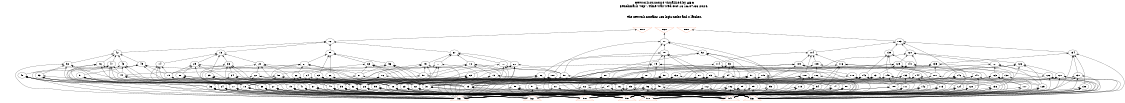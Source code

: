 # Network structure generated by ABC

digraph network {
size = "7.5,10";
center = true;
edge [dir = back];

{
  node [shape = plaintext];
  edge [style = invis];
  LevelTitle1 [label=""];
  LevelTitle2 [label=""];
  Level6 [label = ""];
  Level5 [label = ""];
  Level4 [label = ""];
  Level3 [label = ""];
  Level2 [label = ""];
  Level1 [label = ""];
  Level0 [label = ""];
  LevelTitle1 ->  LevelTitle2 ->  Level6 ->  Level5 ->  Level4 ->  Level3 ->  Level2 ->  Level1 ->  Level0;
}

{
  rank = same;
  LevelTitle1;
  title1 [shape=plaintext,
          fontsize=20,
          fontname = "Times-Roman",
          label="Network structure visualized by ABC\nBenchmark \"top\". Time was Wed Oct 16 16:07:36 2024. "
         ];
}

{
  rank = same;
  LevelTitle2;
  title2 [shape=plaintext,
          fontsize=18,
          fontname = "Times-Roman",
          label="The network contains 135 logic nodes and 0 latches.\n"
         ];
}

{
  rank = same;
  Level6;
  Node8 [label = "o_1_", shape = invtriangle, color = coral, fillcolor = coral];
  Node9 [label = "o_2_", shape = invtriangle, color = coral, fillcolor = coral];
  Node10 [label = "o_0_", shape = invtriangle, color = coral, fillcolor = coral];
}

{
  rank = same;
  Level5;
  Node12 [label = "12\n", shape = ellipse];
  Node77 [label = "77\n", shape = ellipse];
  Node103 [label = "103\n", shape = ellipse];
}

{
  rank = same;
  Level4;
  Node13 [label = "13\n", shape = ellipse];
  Node42 [label = "42\n", shape = ellipse];
  Node55 [label = "55\n", shape = ellipse];
  Node67 [label = "67\n", shape = ellipse];
  Node78 [label = "78\n", shape = ellipse];
  Node92 [label = "92\n", shape = ellipse];
  Node104 [label = "104\n", shape = ellipse];
  Node120 [label = "120\n", shape = ellipse];
  Node134 [label = "134\n", shape = ellipse];
  Node139 [label = "139\n", shape = ellipse];
}

{
  rank = same;
  Level3;
  Node14 [label = "14\n", shape = ellipse];
  Node20 [label = "20\n", shape = ellipse];
  Node29 [label = "29\n", shape = ellipse];
  Node33 [label = "33\n", shape = ellipse];
  Node43 [label = "43\n", shape = ellipse];
  Node46 [label = "46\n", shape = ellipse];
  Node47 [label = "47\n", shape = ellipse];
  Node49 [label = "49\n", shape = ellipse];
  Node52 [label = "52\n", shape = ellipse];
  Node56 [label = "56\n", shape = ellipse];
  Node61 [label = "61\n", shape = ellipse];
  Node63 [label = "63\n", shape = ellipse];
  Node68 [label = "68\n", shape = ellipse];
  Node70 [label = "70\n", shape = ellipse];
  Node71 [label = "71\n", shape = ellipse];
  Node72 [label = "72\n", shape = ellipse];
  Node75 [label = "75\n", shape = ellipse];
  Node79 [label = "79\n", shape = ellipse];
  Node93 [label = "93\n", shape = ellipse];
  Node105 [label = "105\n", shape = ellipse];
  Node109 [label = "109\n", shape = ellipse];
  Node114 [label = "114\n", shape = ellipse];
  Node116 [label = "116\n", shape = ellipse];
  Node121 [label = "121\n", shape = ellipse];
  Node126 [label = "126\n", shape = ellipse];
  Node129 [label = "129\n", shape = ellipse];
  Node135 [label = "135\n", shape = ellipse];
  Node140 [label = "140\n", shape = ellipse];
}

{
  rank = same;
  Level2;
  Node15 [label = "15\n", shape = ellipse];
  Node21 [label = "21\n", shape = ellipse];
  Node22 [label = "22\n", shape = ellipse];
  Node30 [label = "30\n", shape = ellipse];
  Node34 [label = "34\n", shape = ellipse];
  Node39 [label = "39\n", shape = ellipse];
  Node44 [label = "44\n", shape = ellipse];
  Node48 [label = "48\n", shape = ellipse];
  Node50 [label = "50\n", shape = ellipse];
  Node51 [label = "51\n", shape = ellipse];
  Node53 [label = "53\n", shape = ellipse];
  Node57 [label = "57\n", shape = ellipse];
  Node58 [label = "58\n", shape = ellipse];
  Node62 [label = "62\n", shape = ellipse];
  Node64 [label = "64\n", shape = ellipse];
  Node65 [label = "65\n", shape = ellipse];
  Node66 [label = "66\n", shape = ellipse];
  Node69 [label = "69\n", shape = ellipse];
  Node73 [label = "73\n", shape = ellipse];
  Node76 [label = "76\n", shape = ellipse];
  Node80 [label = "80\n", shape = ellipse];
  Node83 [label = "83\n", shape = ellipse];
  Node86 [label = "86\n", shape = ellipse];
  Node87 [label = "87\n", shape = ellipse];
  Node90 [label = "90\n", shape = ellipse];
  Node94 [label = "94\n", shape = ellipse];
  Node97 [label = "97\n", shape = ellipse];
  Node100 [label = "100\n", shape = ellipse];
  Node101 [label = "101\n", shape = ellipse];
  Node106 [label = "106\n", shape = ellipse];
  Node107 [label = "107\n", shape = ellipse];
  Node110 [label = "110\n", shape = ellipse];
  Node115 [label = "115\n", shape = ellipse];
  Node118 [label = "118\n", shape = ellipse];
  Node122 [label = "122\n", shape = ellipse];
  Node123 [label = "123\n", shape = ellipse];
  Node127 [label = "127\n", shape = ellipse];
  Node130 [label = "130\n", shape = ellipse];
  Node131 [label = "131\n", shape = ellipse];
  Node132 [label = "132\n", shape = ellipse];
  Node133 [label = "133\n", shape = ellipse];
  Node137 [label = "137\n", shape = ellipse];
  Node141 [label = "141\n", shape = ellipse];
  Node143 [label = "143\n", shape = ellipse];
  Node144 [label = "144\n", shape = ellipse];
  Node145 [label = "145\n", shape = ellipse];
  Node146 [label = "146\n", shape = ellipse];
}

{
  rank = same;
  Level1;
  Node16 [label = "16\n", shape = ellipse];
  Node17 [label = "17\n", shape = ellipse];
  Node18 [label = "18\n", shape = ellipse];
  Node19 [label = "19\n", shape = ellipse];
  Node23 [label = "23\n", shape = ellipse];
  Node24 [label = "24\n", shape = ellipse];
  Node25 [label = "25\n", shape = ellipse];
  Node26 [label = "26\n", shape = ellipse];
  Node27 [label = "27\n", shape = ellipse];
  Node28 [label = "28\n", shape = ellipse];
  Node31 [label = "31\n", shape = ellipse];
  Node32 [label = "32\n", shape = ellipse];
  Node35 [label = "35\n", shape = ellipse];
  Node36 [label = "36\n", shape = ellipse];
  Node37 [label = "37\n", shape = ellipse];
  Node38 [label = "38\n", shape = ellipse];
  Node40 [label = "40\n", shape = ellipse];
  Node41 [label = "41\n", shape = ellipse];
  Node45 [label = "45\n", shape = ellipse];
  Node54 [label = "54\n", shape = ellipse];
  Node59 [label = "59\n", shape = ellipse];
  Node60 [label = "60\n", shape = ellipse];
  Node74 [label = "74\n", shape = ellipse];
  Node81 [label = "81\n", shape = ellipse];
  Node82 [label = "82\n", shape = ellipse];
  Node84 [label = "84\n", shape = ellipse];
  Node85 [label = "85\n", shape = ellipse];
  Node88 [label = "88\n", shape = ellipse];
  Node89 [label = "89\n", shape = ellipse];
  Node91 [label = "91\n", shape = ellipse];
  Node95 [label = "95\n", shape = ellipse];
  Node96 [label = "96\n", shape = ellipse];
  Node98 [label = "98\n", shape = ellipse];
  Node99 [label = "99\n", shape = ellipse];
  Node102 [label = "102\n", shape = ellipse];
  Node108 [label = "108\n", shape = ellipse];
  Node111 [label = "111\n", shape = ellipse];
  Node112 [label = "112\n", shape = ellipse];
  Node113 [label = "113\n", shape = ellipse];
  Node117 [label = "117\n", shape = ellipse];
  Node119 [label = "119\n", shape = ellipse];
  Node124 [label = "124\n", shape = ellipse];
  Node125 [label = "125\n", shape = ellipse];
  Node128 [label = "128\n", shape = ellipse];
  Node136 [label = "136\n", shape = ellipse];
  Node138 [label = "138\n", shape = ellipse];
  Node142 [label = "142\n", shape = ellipse];
}

{
  rank = same;
  Level0;
  Node1 [label = "i_5_", shape = triangle, color = coral, fillcolor = coral];
  Node2 [label = "i_6_", shape = triangle, color = coral, fillcolor = coral];
  Node3 [label = "i_3_", shape = triangle, color = coral, fillcolor = coral];
  Node4 [label = "i_4_", shape = triangle, color = coral, fillcolor = coral];
  Node5 [label = "i_1_", shape = triangle, color = coral, fillcolor = coral];
  Node6 [label = "i_2_", shape = triangle, color = coral, fillcolor = coral];
  Node7 [label = "i_0_", shape = triangle, color = coral, fillcolor = coral];
}

title1 -> title2 [style = invis];
title2 -> Node8 [style = invis];
title2 -> Node9 [style = invis];
title2 -> Node10 [style = invis];
Node8 -> Node9 [style = invis];
Node9 -> Node10 [style = invis];
Node8 -> Node12 [style = solid];
Node9 -> Node77 [style = solid];
Node10 -> Node103 [style = solid];
Node12 -> Node13 [style = solid];
Node12 -> Node42 [style = solid];
Node12 -> Node55 [style = solid];
Node12 -> Node67 [style = solid];
Node13 -> Node14 [style = solid];
Node13 -> Node20 [style = solid];
Node13 -> Node29 [style = solid];
Node13 -> Node33 [style = solid];
Node13 -> Node39 [style = solid];
Node14 -> Node15 [style = solid];
Node14 -> Node17 [style = solid];
Node14 -> Node18 [style = solid];
Node14 -> Node19 [style = solid];
Node15 -> Node16 [style = solid];
Node15 -> Node2 [style = solid];
Node16 -> Node1 [style = solid];
Node16 -> Node3 [style = solid];
Node16 -> Node4 [style = solid];
Node17 -> Node5 [style = solid];
Node17 -> Node6 [style = solid];
Node17 -> Node7 [style = solid];
Node18 -> Node5 [style = solid];
Node18 -> Node6 [style = solid];
Node18 -> Node7 [style = solid];
Node19 -> Node1 [style = solid];
Node19 -> Node2 [style = solid];
Node19 -> Node3 [style = solid];
Node19 -> Node4 [style = solid];
Node20 -> Node21 [style = solid];
Node20 -> Node22 [style = solid];
Node20 -> Node26 [style = solid];
Node20 -> Node27 [style = solid];
Node20 -> Node28 [style = solid];
Node21 -> Node16 [style = solid];
Node21 -> Node2 [style = solid];
Node22 -> Node18 [style = solid];
Node22 -> Node23 [style = solid];
Node22 -> Node24 [style = solid];
Node22 -> Node25 [style = solid];
Node23 -> Node1 [style = solid];
Node23 -> Node2 [style = solid];
Node23 -> Node3 [style = solid];
Node23 -> Node4 [style = solid];
Node24 -> Node1 [style = solid];
Node24 -> Node2 [style = solid];
Node24 -> Node3 [style = solid];
Node24 -> Node4 [style = solid];
Node25 -> Node5 [style = solid];
Node25 -> Node6 [style = solid];
Node25 -> Node7 [style = solid];
Node26 -> Node5 [style = solid];
Node26 -> Node6 [style = solid];
Node26 -> Node7 [style = solid];
Node27 -> Node1 [style = solid];
Node27 -> Node2 [style = solid];
Node27 -> Node3 [style = solid];
Node27 -> Node4 [style = solid];
Node28 -> Node5 [style = solid];
Node28 -> Node6 [style = solid];
Node28 -> Node7 [style = solid];
Node29 -> Node15 [style = solid];
Node29 -> Node30 [style = solid];
Node29 -> Node27 [style = solid];
Node29 -> Node25 [style = solid];
Node29 -> Node32 [style = solid];
Node30 -> Node17 [style = solid];
Node30 -> Node19 [style = solid];
Node30 -> Node24 [style = solid];
Node30 -> Node31 [style = solid];
Node31 -> Node5 [style = solid];
Node31 -> Node6 [style = solid];
Node31 -> Node7 [style = solid];
Node32 -> Node5 [style = solid];
Node32 -> Node6 [style = solid];
Node32 -> Node7 [style = solid];
Node33 -> Node34 [style = solid];
Node33 -> Node26 [style = solid];
Node33 -> Node32 [style = solid];
Node33 -> Node37 [style = solid];
Node33 -> Node38 [style = solid];
Node34 -> Node28 [style = solid];
Node34 -> Node32 [style = solid];
Node34 -> Node35 [style = solid];
Node34 -> Node36 [style = solid];
Node35 -> Node1 [style = solid];
Node35 -> Node2 [style = solid];
Node35 -> Node3 [style = solid];
Node35 -> Node4 [style = solid];
Node36 -> Node1 [style = solid];
Node36 -> Node2 [style = solid];
Node36 -> Node3 [style = solid];
Node36 -> Node4 [style = solid];
Node37 -> Node1 [style = solid];
Node37 -> Node2 [style = solid];
Node37 -> Node3 [style = solid];
Node37 -> Node4 [style = solid];
Node38 -> Node1 [style = solid];
Node38 -> Node2 [style = solid];
Node38 -> Node3 [style = solid];
Node38 -> Node4 [style = solid];
Node39 -> Node17 [style = solid];
Node39 -> Node40 [style = solid];
Node39 -> Node26 [style = solid];
Node39 -> Node41 [style = solid];
Node40 -> Node1 [style = solid];
Node40 -> Node2 [style = solid];
Node40 -> Node3 [style = solid];
Node40 -> Node4 [style = solid];
Node41 -> Node1 [style = solid];
Node41 -> Node2 [style = solid];
Node41 -> Node3 [style = solid];
Node41 -> Node4 [style = solid];
Node42 -> Node43 [style = solid];
Node42 -> Node46 [style = solid];
Node42 -> Node47 [style = solid];
Node42 -> Node49 [style = solid];
Node42 -> Node52 [style = solid];
Node43 -> Node44 [style = solid];
Node43 -> Node17 [style = solid];
Node43 -> Node26 [style = solid];
Node43 -> Node35 [style = solid];
Node44 -> Node45 [style = solid];
Node44 -> Node2 [style = solid];
Node44 -> Node3 [style = solid];
Node45 -> Node1 [style = solid];
Node45 -> Node4 [style = solid];
Node46 -> Node44 [style = solid];
Node46 -> Node18 [style = solid];
Node46 -> Node32 [style = solid];
Node46 -> Node36 [style = solid];
Node47 -> Node44 [style = solid];
Node47 -> Node48 [style = solid];
Node47 -> Node26 [style = solid];
Node47 -> Node18 [style = solid];
Node47 -> Node27 [style = solid];
Node48 -> Node26 [style = solid];
Node48 -> Node1 [style = solid];
Node48 -> Node2 [style = solid];
Node48 -> Node3 [style = solid];
Node48 -> Node4 [style = solid];
Node49 -> Node15 [style = solid];
Node49 -> Node50 [style = solid];
Node49 -> Node51 [style = solid];
Node49 -> Node18 [style = solid];
Node49 -> Node28 [style = solid];
Node50 -> Node45 [style = solid];
Node50 -> Node2 [style = solid];
Node50 -> Node3 [style = solid];
Node51 -> Node17 [style = solid];
Node51 -> Node40 [style = solid];
Node51 -> Node18 [style = solid];
Node51 -> Node38 [style = solid];
Node52 -> Node53 [style = solid];
Node52 -> Node26 [style = solid];
Node52 -> Node18 [style = solid];
Node52 -> Node54 [style = solid];
Node52 -> Node2 [style = solid];
Node53 -> Node17 [style = solid];
Node53 -> Node28 [style = solid];
Node53 -> Node24 [style = solid];
Node53 -> Node36 [style = solid];
Node54 -> Node1 [style = solid];
Node54 -> Node3 [style = solid];
Node54 -> Node4 [style = solid];
Node55 -> Node56 [style = solid];
Node55 -> Node61 [style = solid];
Node55 -> Node63 [style = solid];
Node55 -> Node65 [style = solid];
Node55 -> Node66 [style = solid];
Node56 -> Node21 [style = solid];
Node56 -> Node57 [style = solid];
Node56 -> Node58 [style = solid];
Node56 -> Node25 [style = solid];
Node56 -> Node31 [style = solid];
Node57 -> Node54 [style = solid];
Node57 -> Node2 [style = solid];
Node58 -> Node17 [style = solid];
Node58 -> Node38 [style = solid];
Node58 -> Node59 [style = solid];
Node58 -> Node60 [style = solid];
Node59 -> Node1 [style = solid];
Node59 -> Node2 [style = solid];
Node59 -> Node3 [style = solid];
Node59 -> Node4 [style = solid];
Node60 -> Node5 [style = solid];
Node60 -> Node6 [style = solid];
Node60 -> Node7 [style = solid];
Node61 -> Node15 [style = solid];
Node61 -> Node62 [style = solid];
Node61 -> Node31 [style = solid];
Node61 -> Node37 [style = solid];
Node61 -> Node60 [style = solid];
Node62 -> Node41 [style = solid];
Node62 -> Node19 [style = solid];
Node62 -> Node31 [style = solid];
Node62 -> Node60 [style = solid];
Node63 -> Node21 [style = solid];
Node63 -> Node64 [style = solid];
Node63 -> Node23 [style = solid];
Node63 -> Node31 [style = solid];
Node63 -> Node60 [style = solid];
Node64 -> Node41 [style = solid];
Node64 -> Node25 [style = solid];
Node64 -> Node37 [style = solid];
Node65 -> Node28 [style = solid];
Node65 -> Node32 [style = solid];
Node65 -> Node37 [style = solid];
Node65 -> Node59 [style = solid];
Node66 -> Node40 [style = solid];
Node66 -> Node59 [style = solid];
Node66 -> Node60 [style = solid];
Node67 -> Node68 [style = solid];
Node67 -> Node70 [style = solid];
Node67 -> Node71 [style = solid];
Node67 -> Node72 [style = solid];
Node67 -> Node75 [style = solid];
Node68 -> Node50 [style = solid];
Node68 -> Node69 [style = solid];
Node68 -> Node25 [style = solid];
Node68 -> Node31 [style = solid];
Node68 -> Node35 [style = solid];
Node69 -> Node27 [style = solid];
Node69 -> Node23 [style = solid];
Node69 -> Node31 [style = solid];
Node69 -> Node32 [style = solid];
Node70 -> Node50 [style = solid];
Node70 -> Node17 [style = solid];
Node70 -> Node23 [style = solid];
Node70 -> Node25 [style = solid];
Node71 -> Node44 [style = solid];
Node71 -> Node40 [style = solid];
Node71 -> Node32 [style = solid];
Node71 -> Node60 [style = solid];
Node72 -> Node57 [style = solid];
Node72 -> Node73 [style = solid];
Node72 -> Node25 [style = solid];
Node72 -> Node36 [style = solid];
Node72 -> Node60 [style = solid];
Node73 -> Node74 [style = solid];
Node73 -> Node16 [style = solid];
Node73 -> Node28 [style = solid];
Node73 -> Node2 [style = solid];
Node74 -> Node1 [style = solid];
Node74 -> Node3 [style = solid];
Node74 -> Node4 [style = solid];
Node75 -> Node57 [style = solid];
Node75 -> Node76 [style = solid];
Node75 -> Node18 [style = solid];
Node75 -> Node28 [style = solid];
Node75 -> Node59 [style = solid];
Node76 -> Node19 [style = solid];
Node76 -> Node31 [style = solid];
Node76 -> Node32 [style = solid];
Node76 -> Node35 [style = solid];
Node77 -> Node78 [style = solid];
Node77 -> Node92 [style = solid];
Node77 -> Node100 [style = solid];
Node77 -> Node101 [style = solid];
Node77 -> Node102 [style = solid];
Node78 -> Node79 [style = solid];
Node78 -> Node83 [style = solid];
Node78 -> Node86 [style = solid];
Node78 -> Node87 [style = solid];
Node78 -> Node90 [style = solid];
Node79 -> Node80 [style = solid];
Node79 -> Node26 [style = solid];
Node79 -> Node82 [style = solid];
Node79 -> Node3 [style = solid];
Node79 -> Node4 [style = solid];
Node80 -> Node81 [style = solid];
Node80 -> Node2 [style = solid];
Node81 -> Node3 [style = solid];
Node81 -> Node4 [style = solid];
Node81 -> Node6 [style = solid];
Node82 -> Node3 [style = solid];
Node82 -> Node6 [style = solid];
Node82 -> Node7 [style = solid];
Node83 -> Node84 [style = solid];
Node83 -> Node85 [style = solid];
Node83 -> Node2 [style = solid];
Node83 -> Node4 [style = solid];
Node84 -> Node4 [style = solid];
Node84 -> Node5 [style = solid];
Node84 -> Node6 [style = solid];
Node85 -> Node3 [style = solid];
Node85 -> Node5 [style = solid];
Node85 -> Node6 [style = solid];
Node86 -> Node26 [style = solid];
Node86 -> Node81 [style = solid];
Node86 -> Node1 [style = solid];
Node86 -> Node2 [style = solid];
Node87 -> Node82 [style = solid];
Node87 -> Node88 [style = solid];
Node87 -> Node89 [style = solid];
Node87 -> Node1 [style = solid];
Node87 -> Node2 [style = solid];
Node88 -> Node3 [style = solid];
Node88 -> Node5 [style = solid];
Node88 -> Node7 [style = solid];
Node89 -> Node3 [style = solid];
Node89 -> Node4 [style = solid];
Node89 -> Node7 [style = solid];
Node90 -> Node26 [style = solid];
Node90 -> Node84 [style = solid];
Node90 -> Node85 [style = solid];
Node90 -> Node91 [style = solid];
Node90 -> Node1 [style = solid];
Node91 -> Node4 [style = solid];
Node91 -> Node6 [style = solid];
Node91 -> Node7 [style = solid];
Node92 -> Node93 [style = solid];
Node92 -> Node50 [style = solid];
Node92 -> Node97 [style = solid];
Node92 -> Node98 [style = solid];
Node92 -> Node99 [style = solid];
Node93 -> Node94 [style = solid];
Node93 -> Node45 [style = solid];
Node93 -> Node96 [style = solid];
Node93 -> Node2 [style = solid];
Node93 -> Node6 [style = solid];
Node94 -> Node95 [style = solid];
Node94 -> Node2 [style = solid];
Node94 -> Node7 [style = solid];
Node95 -> Node1 [style = solid];
Node95 -> Node3 [style = solid];
Node96 -> Node1 [style = solid];
Node96 -> Node2 [style = solid];
Node96 -> Node3 [style = solid];
Node96 -> Node5 [style = solid];
Node96 -> Node6 [style = solid];
Node97 -> Node45 [style = solid];
Node97 -> Node95 [style = solid];
Node97 -> Node2 [style = solid];
Node97 -> Node5 [style = solid];
Node97 -> Node7 [style = solid];
Node98 -> Node1 [style = solid];
Node98 -> Node2 [style = solid];
Node98 -> Node5 [style = solid];
Node98 -> Node6 [style = solid];
Node98 -> Node7 [style = solid];
Node99 -> Node1 [style = solid];
Node99 -> Node3 [style = solid];
Node99 -> Node4 [style = solid];
Node99 -> Node5 [style = solid];
Node99 -> Node7 [style = solid];
Node100 -> Node91 [style = solid];
Node100 -> Node2 [style = solid];
Node100 -> Node3 [style = solid];
Node100 -> Node4 [style = solid];
Node100 -> Node5 [style = solid];
Node101 -> Node85 [style = solid];
Node101 -> Node82 [style = solid];
Node101 -> Node1 [style = solid];
Node101 -> Node2 [style = solid];
Node102 -> Node2 [style = solid];
Node102 -> Node3 [style = solid];
Node102 -> Node4 [style = solid];
Node102 -> Node5 [style = solid];
Node102 -> Node7 [style = solid];
Node103 -> Node104 [style = solid];
Node103 -> Node120 [style = solid];
Node103 -> Node134 [style = solid];
Node103 -> Node139 [style = solid];
Node103 -> Node146 [style = solid];
Node104 -> Node105 [style = solid];
Node104 -> Node109 [style = solid];
Node104 -> Node114 [style = solid];
Node104 -> Node116 [style = solid];
Node104 -> Node118 [style = solid];
Node105 -> Node106 [style = solid];
Node105 -> Node107 [style = solid];
Node105 -> Node17 [style = solid];
Node106 -> Node60 [style = solid];
Node106 -> Node1 [style = solid];
Node106 -> Node2 [style = solid];
Node106 -> Node3 [style = solid];
Node107 -> Node108 [style = solid];
Node107 -> Node4 [style = solid];
Node108 -> Node1 [style = solid];
Node108 -> Node2 [style = solid];
Node109 -> Node110 [style = solid];
Node109 -> Node28 [style = solid];
Node109 -> Node60 [style = solid];
Node109 -> Node112 [style = solid];
Node109 -> Node113 [style = solid];
Node110 -> Node18 [style = solid];
Node110 -> Node108 [style = solid];
Node110 -> Node111 [style = solid];
Node110 -> Node4 [style = solid];
Node111 -> Node3 [style = solid];
Node111 -> Node5 [style = solid];
Node111 -> Node6 [style = solid];
Node112 -> Node1 [style = solid];
Node112 -> Node2 [style = solid];
Node112 -> Node4 [style = solid];
Node113 -> Node1 [style = solid];
Node113 -> Node2 [style = solid];
Node113 -> Node3 [style = solid];
Node114 -> Node115 [style = solid];
Node114 -> Node16 [style = solid];
Node114 -> Node31 [style = solid];
Node115 -> Node26 [style = solid];
Node115 -> Node1 [style = solid];
Node115 -> Node2 [style = solid];
Node115 -> Node3 [style = solid];
Node116 -> Node107 [style = solid];
Node116 -> Node25 [style = solid];
Node116 -> Node54 [style = solid];
Node116 -> Node117 [style = solid];
Node116 -> Node5 [style = solid];
Node117 -> Node3 [style = solid];
Node117 -> Node6 [style = solid];
Node118 -> Node82 [style = solid];
Node118 -> Node119 [style = solid];
Node118 -> Node1 [style = solid];
Node118 -> Node2 [style = solid];
Node118 -> Node4 [style = solid];
Node119 -> Node3 [style = solid];
Node119 -> Node5 [style = solid];
Node119 -> Node7 [style = solid];
Node120 -> Node121 [style = solid];
Node120 -> Node126 [style = solid];
Node120 -> Node129 [style = solid];
Node120 -> Node132 [style = solid];
Node120 -> Node133 [style = solid];
Node121 -> Node122 [style = solid];
Node121 -> Node123 [style = solid];
Node121 -> Node25 [style = solid];
Node121 -> Node125 [style = solid];
Node122 -> Node26 [style = solid];
Node122 -> Node2 [style = solid];
Node122 -> Node3 [style = solid];
Node122 -> Node4 [style = solid];
Node123 -> Node85 [style = solid];
Node123 -> Node124 [style = solid];
Node123 -> Node117 [style = solid];
Node123 -> Node125 [style = solid];
Node123 -> Node7 [style = solid];
Node124 -> Node1 [style = solid];
Node124 -> Node2 [style = solid];
Node124 -> Node4 [style = solid];
Node125 -> Node1 [style = solid];
Node125 -> Node2 [style = solid];
Node125 -> Node4 [style = solid];
Node126 -> Node127 [style = solid];
Node126 -> Node31 [style = solid];
Node126 -> Node54 [style = solid];
Node126 -> Node125 [style = solid];
Node126 -> Node128 [style = solid];
Node127 -> Node26 [style = solid];
Node127 -> Node28 [style = solid];
Node127 -> Node1 [style = solid];
Node127 -> Node3 [style = solid];
Node127 -> Node4 [style = solid];
Node128 -> Node3 [style = solid];
Node128 -> Node5 [style = solid];
Node128 -> Node6 [style = solid];
Node129 -> Node130 [style = solid];
Node129 -> Node131 [style = solid];
Node129 -> Node26 [style = solid];
Node129 -> Node60 [style = solid];
Node129 -> Node124 [style = solid];
Node130 -> Node45 [style = solid];
Node130 -> Node3 [style = solid];
Node131 -> Node74 [style = solid];
Node131 -> Node18 [style = solid];
Node131 -> Node88 [style = solid];
Node131 -> Node124 [style = solid];
Node132 -> Node74 [style = solid];
Node132 -> Node16 [style = solid];
Node132 -> Node28 [style = solid];
Node132 -> Node32 [style = solid];
Node133 -> Node16 [style = solid];
Node133 -> Node25 [style = solid];
Node133 -> Node111 [style = solid];
Node133 -> Node125 [style = solid];
Node134 -> Node135 [style = solid];
Node134 -> Node137 [style = solid];
Node134 -> Node138 [style = solid];
Node134 -> Node3 [style = solid];
Node134 -> Node6 [style = solid];
Node135 -> Node107 [style = solid];
Node135 -> Node31 [style = solid];
Node135 -> Node32 [style = solid];
Node135 -> Node136 [style = solid];
Node136 -> Node2 [style = solid];
Node136 -> Node3 [style = solid];
Node136 -> Node4 [style = solid];
Node137 -> Node60 [style = solid];
Node137 -> Node1 [style = solid];
Node137 -> Node2 [style = solid];
Node137 -> Node4 [style = solid];
Node138 -> Node1 [style = solid];
Node138 -> Node2 [style = solid];
Node138 -> Node4 [style = solid];
Node138 -> Node5 [style = solid];
Node139 -> Node140 [style = solid];
Node139 -> Node143 [style = solid];
Node139 -> Node144 [style = solid];
Node139 -> Node145 [style = solid];
Node140 -> Node141 [style = solid];
Node140 -> Node25 [style = solid];
Node140 -> Node108 [style = solid];
Node140 -> Node3 [style = solid];
Node141 -> Node142 [style = solid];
Node141 -> Node3 [style = solid];
Node141 -> Node5 [style = solid];
Node141 -> Node7 [style = solid];
Node142 -> Node1 [style = solid];
Node142 -> Node2 [style = solid];
Node142 -> Node4 [style = solid];
Node143 -> Node25 [style = solid];
Node143 -> Node128 [style = solid];
Node143 -> Node1 [style = solid];
Node143 -> Node2 [style = solid];
Node143 -> Node4 [style = solid];
Node144 -> Node142 [style = solid];
Node144 -> Node3 [style = solid];
Node144 -> Node5 [style = solid];
Node144 -> Node6 [style = solid];
Node144 -> Node7 [style = solid];
Node145 -> Node18 [style = solid];
Node145 -> Node28 [style = solid];
Node145 -> Node108 [style = solid];
Node145 -> Node136 [style = solid];
Node145 -> Node3 [style = solid];
Node146 -> Node25 [style = solid];
Node146 -> Node31 [style = solid];
Node146 -> Node108 [style = solid];
Node146 -> Node113 [style = solid];
Node146 -> Node4 [style = solid];
}

